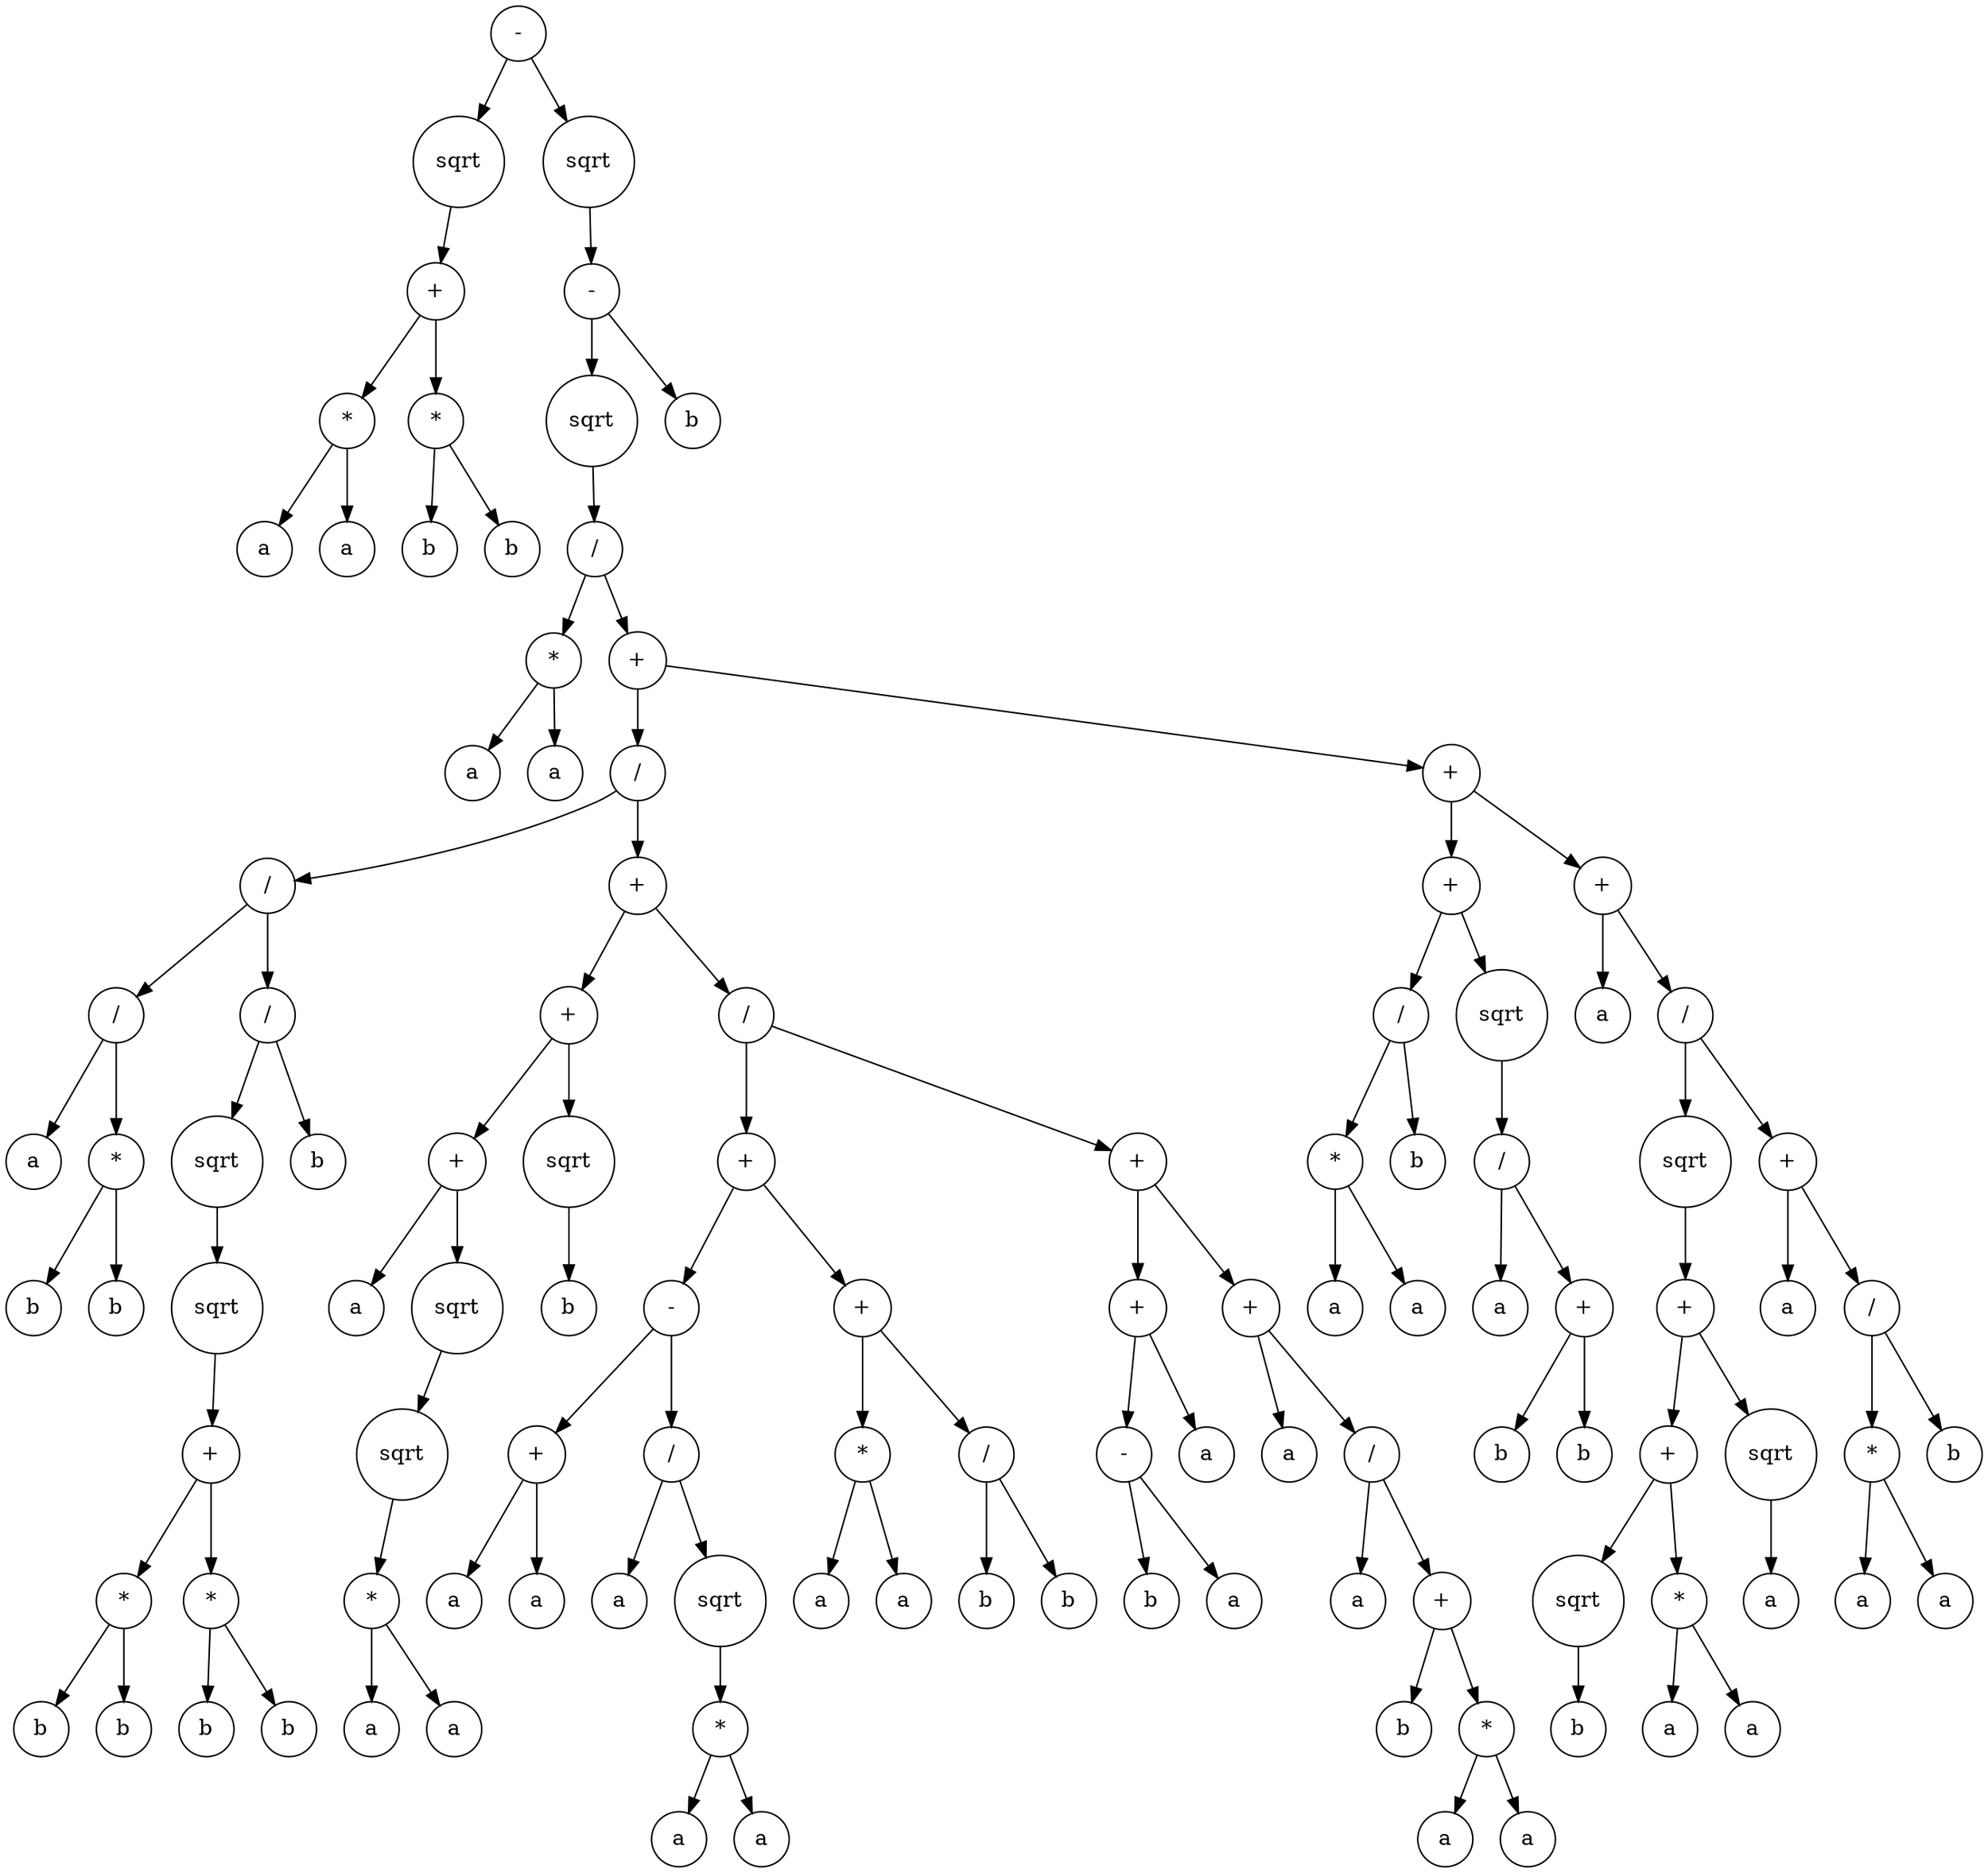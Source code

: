 digraph g {
graph [ordering=out];
node [shape=circle];
n[label = "-"];
n0[label = "sqrt"];
n00[label = "+"];
n000[label = "*"];
n0000[label = "a"];
n000 -> n0000;
n0001[label = "a"];
n000 -> n0001;
n00 -> n000;
n001[label = "*"];
n0010[label = "b"];
n001 -> n0010;
n0011[label = "b"];
n001 -> n0011;
n00 -> n001;
n0 -> n00;
n -> n0;
n1[label = "sqrt"];
n10[label = "-"];
n100[label = "sqrt"];
n1000[label = "/"];
n10000[label = "*"];
n100000[label = "a"];
n10000 -> n100000;
n100001[label = "a"];
n10000 -> n100001;
n1000 -> n10000;
n10001[label = "+"];
n100010[label = "/"];
n1000100[label = "/"];
n10001000[label = "/"];
n100010000[label = "a"];
n10001000 -> n100010000;
n100010001[label = "*"];
n1000100010[label = "b"];
n100010001 -> n1000100010;
n1000100011[label = "b"];
n100010001 -> n1000100011;
n10001000 -> n100010001;
n1000100 -> n10001000;
n10001001[label = "/"];
n100010010[label = "sqrt"];
n1000100100[label = "sqrt"];
n10001001000[label = "+"];
n100010010000[label = "*"];
n1000100100000[label = "b"];
n100010010000 -> n1000100100000;
n1000100100001[label = "b"];
n100010010000 -> n1000100100001;
n10001001000 -> n100010010000;
n100010010001[label = "*"];
n1000100100010[label = "b"];
n100010010001 -> n1000100100010;
n1000100100011[label = "b"];
n100010010001 -> n1000100100011;
n10001001000 -> n100010010001;
n1000100100 -> n10001001000;
n100010010 -> n1000100100;
n10001001 -> n100010010;
n100010011[label = "b"];
n10001001 -> n100010011;
n1000100 -> n10001001;
n100010 -> n1000100;
n1000101[label = "+"];
n10001010[label = "+"];
n100010100[label = "+"];
n1000101000[label = "a"];
n100010100 -> n1000101000;
n1000101001[label = "sqrt"];
n10001010010[label = "sqrt"];
n100010100100[label = "*"];
n1000101001000[label = "a"];
n100010100100 -> n1000101001000;
n1000101001001[label = "a"];
n100010100100 -> n1000101001001;
n10001010010 -> n100010100100;
n1000101001 -> n10001010010;
n100010100 -> n1000101001;
n10001010 -> n100010100;
n100010101[label = "sqrt"];
n1000101010[label = "b"];
n100010101 -> n1000101010;
n10001010 -> n100010101;
n1000101 -> n10001010;
n10001011[label = "/"];
n100010110[label = "+"];
n1000101100[label = "-"];
n10001011000[label = "+"];
n100010110000[label = "a"];
n10001011000 -> n100010110000;
n100010110001[label = "a"];
n10001011000 -> n100010110001;
n1000101100 -> n10001011000;
n10001011001[label = "/"];
n100010110010[label = "a"];
n10001011001 -> n100010110010;
n100010110011[label = "sqrt"];
n1000101100110[label = "*"];
n10001011001100[label = "a"];
n1000101100110 -> n10001011001100;
n10001011001101[label = "a"];
n1000101100110 -> n10001011001101;
n100010110011 -> n1000101100110;
n10001011001 -> n100010110011;
n1000101100 -> n10001011001;
n100010110 -> n1000101100;
n1000101101[label = "+"];
n10001011010[label = "*"];
n100010110100[label = "a"];
n10001011010 -> n100010110100;
n100010110101[label = "a"];
n10001011010 -> n100010110101;
n1000101101 -> n10001011010;
n10001011011[label = "/"];
n100010110110[label = "b"];
n10001011011 -> n100010110110;
n100010110111[label = "b"];
n10001011011 -> n100010110111;
n1000101101 -> n10001011011;
n100010110 -> n1000101101;
n10001011 -> n100010110;
n100010111[label = "+"];
n1000101110[label = "+"];
n10001011100[label = "-"];
n100010111000[label = "b"];
n10001011100 -> n100010111000;
n100010111001[label = "a"];
n10001011100 -> n100010111001;
n1000101110 -> n10001011100;
n10001011101[label = "a"];
n1000101110 -> n10001011101;
n100010111 -> n1000101110;
n1000101111[label = "+"];
n10001011110[label = "a"];
n1000101111 -> n10001011110;
n10001011111[label = "/"];
n100010111110[label = "a"];
n10001011111 -> n100010111110;
n100010111111[label = "+"];
n1000101111110[label = "b"];
n100010111111 -> n1000101111110;
n1000101111111[label = "*"];
n10001011111110[label = "a"];
n1000101111111 -> n10001011111110;
n10001011111111[label = "a"];
n1000101111111 -> n10001011111111;
n100010111111 -> n1000101111111;
n10001011111 -> n100010111111;
n1000101111 -> n10001011111;
n100010111 -> n1000101111;
n10001011 -> n100010111;
n1000101 -> n10001011;
n100010 -> n1000101;
n10001 -> n100010;
n100011[label = "+"];
n1000110[label = "+"];
n10001100[label = "/"];
n100011000[label = "*"];
n1000110000[label = "a"];
n100011000 -> n1000110000;
n1000110001[label = "a"];
n100011000 -> n1000110001;
n10001100 -> n100011000;
n100011001[label = "b"];
n10001100 -> n100011001;
n1000110 -> n10001100;
n10001101[label = "sqrt"];
n100011010[label = "/"];
n1000110100[label = "a"];
n100011010 -> n1000110100;
n1000110101[label = "+"];
n10001101010[label = "b"];
n1000110101 -> n10001101010;
n10001101011[label = "b"];
n1000110101 -> n10001101011;
n100011010 -> n1000110101;
n10001101 -> n100011010;
n1000110 -> n10001101;
n100011 -> n1000110;
n1000111[label = "+"];
n10001110[label = "a"];
n1000111 -> n10001110;
n10001111[label = "/"];
n100011110[label = "sqrt"];
n1000111100[label = "+"];
n10001111000[label = "+"];
n100011110000[label = "sqrt"];
n1000111100000[label = "b"];
n100011110000 -> n1000111100000;
n10001111000 -> n100011110000;
n100011110001[label = "*"];
n1000111100010[label = "a"];
n100011110001 -> n1000111100010;
n1000111100011[label = "a"];
n100011110001 -> n1000111100011;
n10001111000 -> n100011110001;
n1000111100 -> n10001111000;
n10001111001[label = "sqrt"];
n100011110010[label = "a"];
n10001111001 -> n100011110010;
n1000111100 -> n10001111001;
n100011110 -> n1000111100;
n10001111 -> n100011110;
n100011111[label = "+"];
n1000111110[label = "a"];
n100011111 -> n1000111110;
n1000111111[label = "/"];
n10001111110[label = "*"];
n100011111100[label = "a"];
n10001111110 -> n100011111100;
n100011111101[label = "a"];
n10001111110 -> n100011111101;
n1000111111 -> n10001111110;
n10001111111[label = "b"];
n1000111111 -> n10001111111;
n100011111 -> n1000111111;
n10001111 -> n100011111;
n1000111 -> n10001111;
n100011 -> n1000111;
n10001 -> n100011;
n1000 -> n10001;
n100 -> n1000;
n10 -> n100;
n101[label = "b"];
n10 -> n101;
n1 -> n10;
n -> n1;
}
